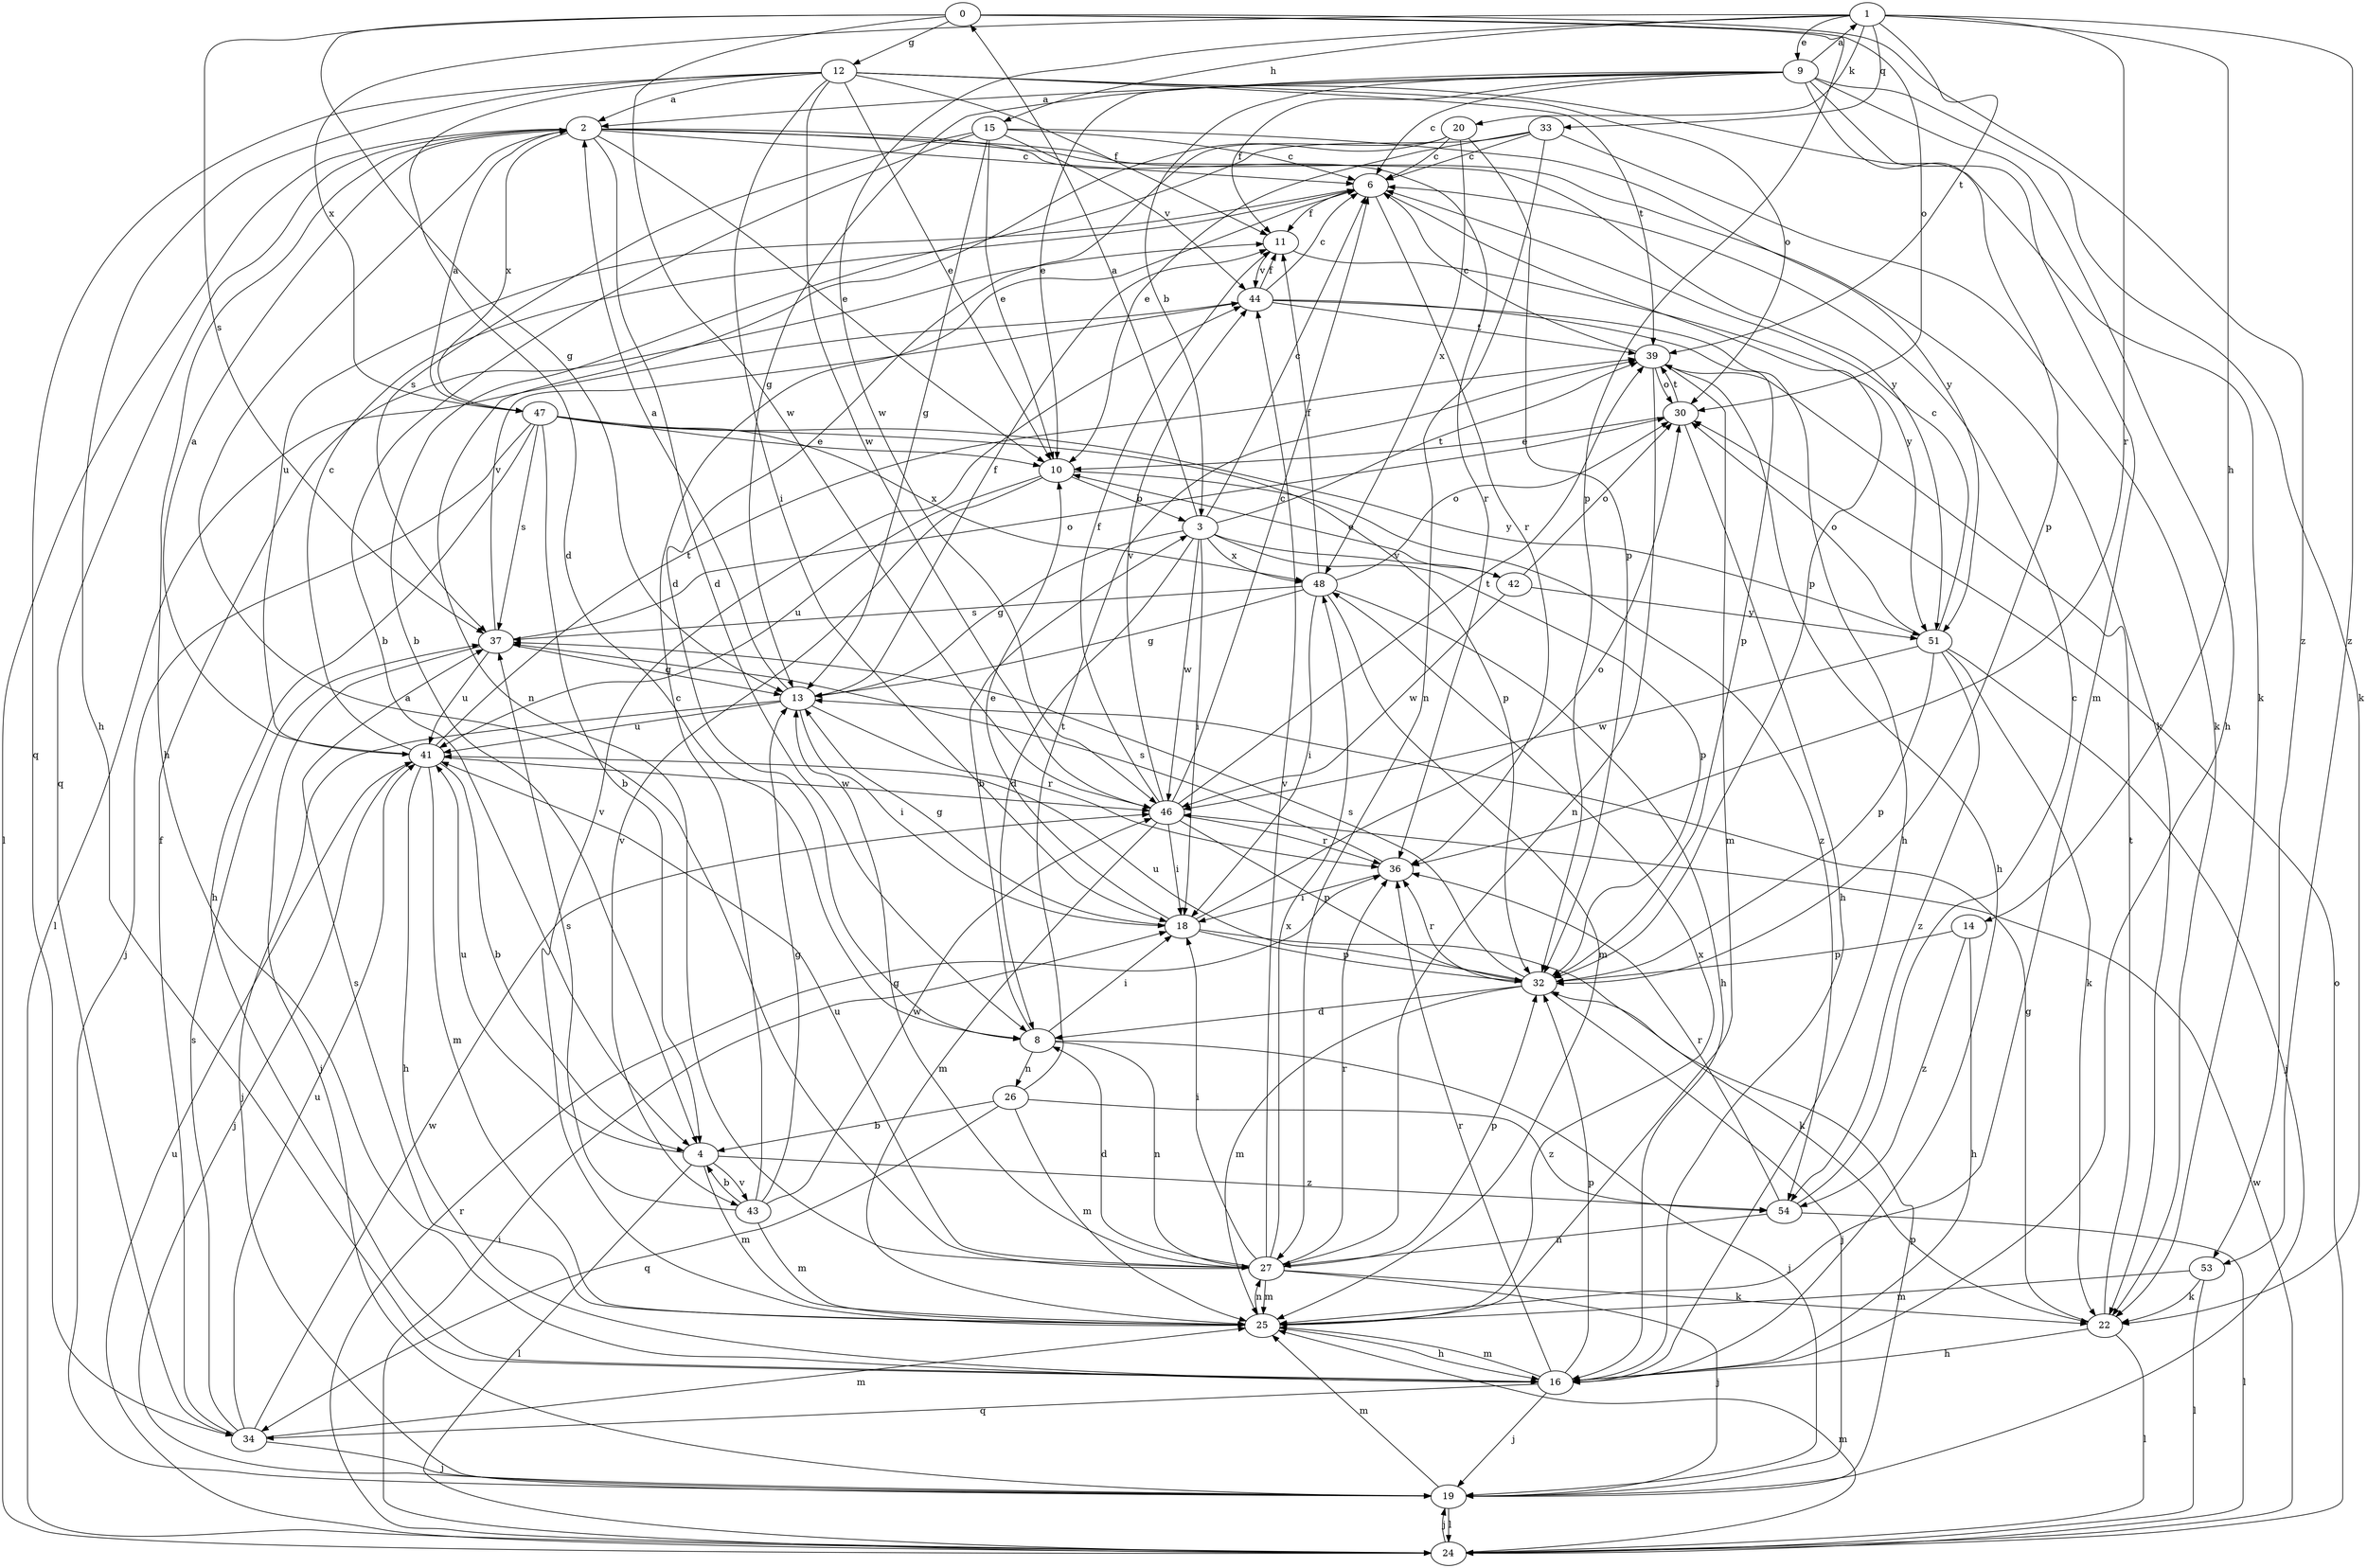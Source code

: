 strict digraph  {
0;
1;
2;
3;
4;
6;
8;
9;
10;
11;
12;
13;
14;
15;
16;
18;
19;
20;
22;
24;
25;
26;
27;
30;
32;
33;
34;
36;
37;
39;
41;
42;
43;
44;
46;
47;
48;
51;
53;
54;
0 -> 12  [label=g];
0 -> 13  [label=g];
0 -> 30  [label=o];
0 -> 32  [label=p];
0 -> 37  [label=s];
0 -> 46  [label=w];
0 -> 53  [label=z];
1 -> 9  [label=e];
1 -> 14  [label=h];
1 -> 15  [label=h];
1 -> 20  [label=k];
1 -> 33  [label=q];
1 -> 36  [label=r];
1 -> 39  [label=t];
1 -> 46  [label=w];
1 -> 47  [label=x];
1 -> 53  [label=z];
2 -> 6  [label=c];
2 -> 8  [label=d];
2 -> 10  [label=e];
2 -> 16  [label=h];
2 -> 22  [label=k];
2 -> 24  [label=l];
2 -> 34  [label=q];
2 -> 36  [label=r];
2 -> 47  [label=x];
2 -> 51  [label=y];
3 -> 0  [label=a];
3 -> 6  [label=c];
3 -> 8  [label=d];
3 -> 13  [label=g];
3 -> 18  [label=i];
3 -> 32  [label=p];
3 -> 39  [label=t];
3 -> 42  [label=v];
3 -> 46  [label=w];
3 -> 48  [label=x];
4 -> 24  [label=l];
4 -> 25  [label=m];
4 -> 41  [label=u];
4 -> 43  [label=v];
4 -> 54  [label=z];
6 -> 11  [label=f];
6 -> 32  [label=p];
6 -> 36  [label=r];
6 -> 41  [label=u];
8 -> 3  [label=b];
8 -> 18  [label=i];
8 -> 19  [label=j];
8 -> 26  [label=n];
8 -> 27  [label=n];
9 -> 1  [label=a];
9 -> 2  [label=a];
9 -> 3  [label=b];
9 -> 6  [label=c];
9 -> 10  [label=e];
9 -> 11  [label=f];
9 -> 13  [label=g];
9 -> 16  [label=h];
9 -> 22  [label=k];
9 -> 25  [label=m];
9 -> 32  [label=p];
10 -> 3  [label=b];
10 -> 41  [label=u];
10 -> 43  [label=v];
10 -> 54  [label=z];
11 -> 44  [label=v];
11 -> 51  [label=y];
12 -> 2  [label=a];
12 -> 8  [label=d];
12 -> 10  [label=e];
12 -> 11  [label=f];
12 -> 16  [label=h];
12 -> 18  [label=i];
12 -> 22  [label=k];
12 -> 30  [label=o];
12 -> 34  [label=q];
12 -> 39  [label=t];
12 -> 46  [label=w];
13 -> 2  [label=a];
13 -> 11  [label=f];
13 -> 18  [label=i];
13 -> 19  [label=j];
13 -> 36  [label=r];
13 -> 41  [label=u];
14 -> 16  [label=h];
14 -> 32  [label=p];
14 -> 54  [label=z];
15 -> 4  [label=b];
15 -> 6  [label=c];
15 -> 10  [label=e];
15 -> 13  [label=g];
15 -> 37  [label=s];
15 -> 44  [label=v];
15 -> 51  [label=y];
16 -> 19  [label=j];
16 -> 25  [label=m];
16 -> 32  [label=p];
16 -> 34  [label=q];
16 -> 36  [label=r];
18 -> 10  [label=e];
18 -> 13  [label=g];
18 -> 22  [label=k];
18 -> 30  [label=o];
18 -> 32  [label=p];
19 -> 24  [label=l];
19 -> 25  [label=m];
19 -> 32  [label=p];
20 -> 6  [label=c];
20 -> 8  [label=d];
20 -> 27  [label=n];
20 -> 32  [label=p];
20 -> 48  [label=x];
22 -> 13  [label=g];
22 -> 16  [label=h];
22 -> 24  [label=l];
22 -> 39  [label=t];
24 -> 18  [label=i];
24 -> 19  [label=j];
24 -> 25  [label=m];
24 -> 30  [label=o];
24 -> 36  [label=r];
24 -> 41  [label=u];
24 -> 46  [label=w];
25 -> 16  [label=h];
25 -> 27  [label=n];
25 -> 37  [label=s];
25 -> 44  [label=v];
25 -> 48  [label=x];
26 -> 4  [label=b];
26 -> 25  [label=m];
26 -> 34  [label=q];
26 -> 39  [label=t];
26 -> 54  [label=z];
27 -> 2  [label=a];
27 -> 8  [label=d];
27 -> 13  [label=g];
27 -> 18  [label=i];
27 -> 19  [label=j];
27 -> 22  [label=k];
27 -> 25  [label=m];
27 -> 32  [label=p];
27 -> 36  [label=r];
27 -> 41  [label=u];
27 -> 44  [label=v];
27 -> 48  [label=x];
30 -> 10  [label=e];
30 -> 16  [label=h];
30 -> 39  [label=t];
32 -> 8  [label=d];
32 -> 19  [label=j];
32 -> 25  [label=m];
32 -> 36  [label=r];
32 -> 37  [label=s];
32 -> 41  [label=u];
33 -> 4  [label=b];
33 -> 6  [label=c];
33 -> 10  [label=e];
33 -> 22  [label=k];
33 -> 27  [label=n];
34 -> 11  [label=f];
34 -> 19  [label=j];
34 -> 25  [label=m];
34 -> 37  [label=s];
34 -> 41  [label=u];
34 -> 46  [label=w];
36 -> 18  [label=i];
36 -> 37  [label=s];
37 -> 13  [label=g];
37 -> 19  [label=j];
37 -> 30  [label=o];
37 -> 41  [label=u];
37 -> 44  [label=v];
39 -> 6  [label=c];
39 -> 16  [label=h];
39 -> 25  [label=m];
39 -> 27  [label=n];
39 -> 30  [label=o];
41 -> 2  [label=a];
41 -> 4  [label=b];
41 -> 6  [label=c];
41 -> 16  [label=h];
41 -> 19  [label=j];
41 -> 25  [label=m];
41 -> 39  [label=t];
41 -> 46  [label=w];
42 -> 10  [label=e];
42 -> 30  [label=o];
42 -> 46  [label=w];
42 -> 51  [label=y];
43 -> 4  [label=b];
43 -> 6  [label=c];
43 -> 13  [label=g];
43 -> 25  [label=m];
43 -> 37  [label=s];
43 -> 46  [label=w];
44 -> 6  [label=c];
44 -> 11  [label=f];
44 -> 16  [label=h];
44 -> 24  [label=l];
44 -> 32  [label=p];
44 -> 39  [label=t];
46 -> 6  [label=c];
46 -> 11  [label=f];
46 -> 18  [label=i];
46 -> 25  [label=m];
46 -> 32  [label=p];
46 -> 36  [label=r];
46 -> 39  [label=t];
46 -> 44  [label=v];
47 -> 2  [label=a];
47 -> 4  [label=b];
47 -> 10  [label=e];
47 -> 16  [label=h];
47 -> 19  [label=j];
47 -> 32  [label=p];
47 -> 37  [label=s];
47 -> 48  [label=x];
47 -> 51  [label=y];
48 -> 11  [label=f];
48 -> 13  [label=g];
48 -> 16  [label=h];
48 -> 18  [label=i];
48 -> 25  [label=m];
48 -> 30  [label=o];
48 -> 37  [label=s];
51 -> 6  [label=c];
51 -> 19  [label=j];
51 -> 22  [label=k];
51 -> 30  [label=o];
51 -> 32  [label=p];
51 -> 46  [label=w];
51 -> 54  [label=z];
53 -> 22  [label=k];
53 -> 24  [label=l];
53 -> 25  [label=m];
54 -> 6  [label=c];
54 -> 24  [label=l];
54 -> 27  [label=n];
54 -> 36  [label=r];
}
